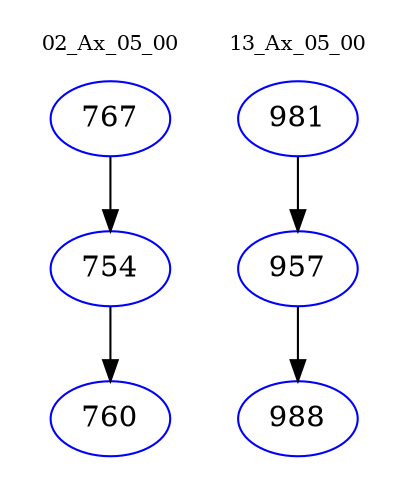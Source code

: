 digraph{
subgraph cluster_0 {
color = white
label = "02_Ax_05_00";
fontsize=10;
T0_767 [label="767", color="blue"]
T0_767 -> T0_754 [color="black"]
T0_754 [label="754", color="blue"]
T0_754 -> T0_760 [color="black"]
T0_760 [label="760", color="blue"]
}
subgraph cluster_1 {
color = white
label = "13_Ax_05_00";
fontsize=10;
T1_981 [label="981", color="blue"]
T1_981 -> T1_957 [color="black"]
T1_957 [label="957", color="blue"]
T1_957 -> T1_988 [color="black"]
T1_988 [label="988", color="blue"]
}
}
